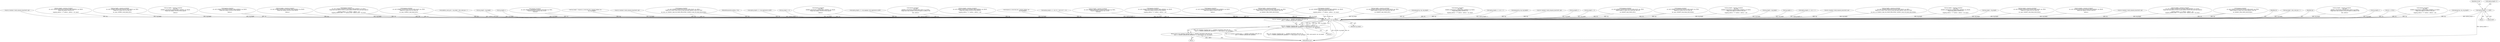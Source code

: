 digraph "0_libmodbus_5ccdf5ef79d742640355d1132fa9e2abc7fbaefc@array" {
"1000953" [label="(Call,rsp[rsp_length++] = 0xFF)"];
"1001378" [label="(Call,send_msg(ctx, rsp, rsp_length))"];
"1001365" [label="(Call,(ctx->backend->backend_type == _MODBUS_BACKEND_TYPE_RTU &&\n            slave == MODBUS_BROADCAST_ADDRESS) ? 0 : send_msg(ctx, rsp, rsp_length))"];
"1001364" [label="(Return,return (ctx->backend->backend_type == _MODBUS_BACKEND_TYPE_RTU &&\n            slave == MODBUS_BROADCAST_ADDRESS) ? 0 : send_msg(ctx, rsp, rsp_length);)"];
"1001378" [label="(Call,send_msg(ctx, rsp, rsp_length))"];
"1001382" [label="(MethodReturn,int)"];
"1001261" [label="(Call,ctx->backend->build_response_basis(&sft, rsp))"];
"1000455" [label="(Call,rsp_length = response_exception(\n                ctx, &sft, MODBUS_EXCEPTION_ILLEGAL_DATA_ADDRESS, rsp, FALSE,\n                \"Illegal data address 0x%0X in %s\n\",\n                mapping_address < 0 ? address : address + nb, name))"];
"1000275" [label="(Call,rsp_length = response_exception(\n                ctx, &sft, MODBUS_EXCEPTION_ILLEGAL_DATA_VALUE, rsp, TRUE,\n                \"Illegal nb of values %d in %s (max %d)\n\",\n                nb, name, MODBUS_MAX_READ_BITS))"];
"1000636" [label="(Call,rsp_length = response_exception(\n                ctx, &sft,\n                MODBUS_EXCEPTION_ILLEGAL_DATA_ADDRESS, rsp, FALSE,\n                \"Illegal data address 0x%0X in write_register\n\",\n                address))"];
"1001017" [label="(Call,response_exception(\n                ctx, &sft, MODBUS_EXCEPTION_ILLEGAL_DATA_ADDRESS, rsp, FALSE,\n                \"Illegal data address 0x%0X in write_register\n\",\n                address))"];
"1001015" [label="(Call,rsp_length = response_exception(\n                ctx, &sft, MODBUS_EXCEPTION_ILLEGAL_DATA_ADDRESS, rsp, FALSE,\n                \"Illegal data address 0x%0X in write_register\n\",\n                address))"];
"1001231" [label="(Call,response_exception(\n                ctx, &sft, MODBUS_EXCEPTION_ILLEGAL_DATA_ADDRESS, rsp, FALSE,\n                \"Illegal data read address 0x%0X or write address 0x%0X write_and_read_registers\n\",\n                mapping_address < 0 ? address : address + nb,\n                mapping_address_write < 0 ? address_write : address_write + nb_write))"];
"1000277" [label="(Call,response_exception(\n                ctx, &sft, MODBUS_EXCEPTION_ILLEGAL_DATA_VALUE, rsp, TRUE,\n                \"Illegal nb of values %d in %s (max %d)\n\",\n                nb, name, MODBUS_MAX_READ_BITS))"];
"1000968" [label="(Call,rsp[byte_count_pos] = rsp_length - byte_count_pos - 1)"];
"1000597" [label="(Call,rsp_length = req_length)"];
"1001341" [label="(Call,rsp_length++)"];
"1000934" [label="(Block,)"];
"1001381" [label="(Identifier,rsp_length)"];
"1001354" [label="(Call,response_exception(\n            ctx, &sft, MODBUS_EXCEPTION_ILLEGAL_FUNCTION, rsp, TRUE,\n            \"Unknown Modbus function code: 0x%0X\n\", function))"];
"1000342" [label="(Call,rsp_length = response_io_status(tab_bits, mapping_address, nb,\n                                            rsp, rsp_length))"];
"1000939" [label="(Call,ctx->backend->build_response_basis(&sft, rsp))"];
"1001191" [label="(Call,response_exception(\n                ctx, &sft, MODBUS_EXCEPTION_ILLEGAL_DATA_VALUE, rsp, TRUE,\n                \"Illegal nb of values (W%d, R%d) in write_and_read_registers (max W%d, R%d)\n\",\n                nb_write, nb, MODBUS_MAX_WR_WRITE_REGISTERS, MODBUS_MAX_WR_READ_REGISTERS))"];
"1000115" [label="(MethodParameterIn,modbus_t *ctx)"];
"1000513" [label="(Call,rsp[rsp_length++] = tab_registers[i] & 0xFF)"];
"1000929" [label="(Call,rsp_length += 4)"];
"1000638" [label="(Call,response_exception(\n                ctx, &sft,\n                MODBUS_EXCEPTION_ILLEGAL_DATA_ADDRESS, rsp, FALSE,\n                \"Illegal data address 0x%0X in write_register\n\",\n                address))"];
"1001338" [label="(Call,rsp[rsp_length++] = mb_mapping->tab_registers[i] & 0xFF)"];
"1000119" [label="(Block,)"];
"1001364" [label="(Return,return (ctx->backend->backend_type == _MODBUS_BACKEND_TYPE_RTU &&\n            slave == MODBUS_BROADCAST_ADDRESS) ? 0 : send_msg(ctx, rsp, rsp_length);)"];
"1000958" [label="(Literal,0xFF)"];
"1000604" [label="(Call,response_exception(\n                    ctx, &sft,\n                    MODBUS_EXCEPTION_ILLEGAL_DATA_VALUE, rsp, FALSE,\n                    \"Illegal data value 0x%0X in write_bit request at address %0X\n\",\n                    data, address))"];
"1000852" [label="(Call,rsp_length = response_exception(\n                ctx, &sft, MODBUS_EXCEPTION_ILLEGAL_DATA_ADDRESS, rsp, FALSE,\n                \"Illegal data address 0x%0X in write_registers\n\",\n                mapping_address < 0 ? address : address + nb))"];
"1000344" [label="(Call,response_io_status(tab_bits, mapping_address, nb,\n                                            rsp, rsp_length))"];
"1000327" [label="(Call,rsp[rsp_length++] = (nb / 8) + ((nb % 8) ? 1 : 0))"];
"1001352" [label="(Call,rsp_length = response_exception(\n            ctx, &sft, MODBUS_EXCEPTION_ILLEGAL_FUNCTION, rsp, TRUE,\n            \"Unknown Modbus function code: 0x%0X\n\", function))"];
"1000854" [label="(Call,response_exception(\n                ctx, &sft, MODBUS_EXCEPTION_ILLEGAL_DATA_ADDRESS, rsp, FALSE,\n                \"Illegal data address 0x%0X in write_registers\n\",\n                mapping_address < 0 ? address : address + nb))"];
"1000547" [label="(Call,response_exception(\n                ctx, &sft, MODBUS_EXCEPTION_ILLEGAL_DATA_ADDRESS, rsp, FALSE,\n                \"Illegal data address 0x%0X in write_bit\n\",\n                address))"];
"1000826" [label="(Call,rsp_length = response_exception(\n                 ctx, &sft, MODBUS_EXCEPTION_ILLEGAL_DATA_VALUE, rsp, TRUE,\n                 \"Illegal number of values %d in write_registers (max %d)\n\",\n                nb, MODBUS_MAX_WRITE_REGISTERS))"];
"1000457" [label="(Call,response_exception(\n                ctx, &sft, MODBUS_EXCEPTION_ILLEGAL_DATA_ADDRESS, rsp, FALSE,\n                \"Illegal data address 0x%0X in %s\n\",\n                mapping_address < 0 ? address : address + nb, name))"];
"1000960" [label="(Identifier,str_len)"];
"1000954" [label="(Call,rsp[rsp_length++])"];
"1000715" [label="(Call,rsp_length = response_exception(\n                ctx, &sft, MODBUS_EXCEPTION_ILLEGAL_DATA_VALUE, rsp, TRUE,\n                \"Illegal number of values %d in write_bits (max %d)\n\",\n                nb, MODBUS_MAX_WRITE_BITS))"];
"1000672" [label="(Call,memcpy(rsp, req, req_length))"];
"1000302" [label="(Call,response_exception(\n                ctx, &sft,\n                MODBUS_EXCEPTION_ILLEGAL_DATA_ADDRESS, rsp, FALSE,\n                \"Illegal data address 0x%0X in %s\n\",\n                mapping_address < 0 ? address : address + nb, name))"];
"1001265" [label="(Call,rsp[rsp_length++] = nb << 1)"];
"1000593" [label="(Call,memcpy(rsp, req, req_length))"];
"1000775" [label="(Call,ctx->backend->build_response_basis(&sft, rsp))"];
"1001268" [label="(Call,rsp_length++)"];
"1000787" [label="(Call,rsp_length += 4)"];
"1000717" [label="(Call,response_exception(\n                ctx, &sft, MODBUS_EXCEPTION_ILLEGAL_DATA_VALUE, rsp, TRUE,\n                \"Illegal number of values %d in write_bits (max %d)\n\",\n                nb, MODBUS_MAX_WRITE_BITS))"];
"1000432" [label="(Call,response_exception(\n                ctx, &sft, MODBUS_EXCEPTION_ILLEGAL_DATA_VALUE, rsp, TRUE,\n                \"Illegal nb of values %d in %s (max %d)\n\",\n                nb, name, MODBUS_MAX_READ_REGISTERS))"];
"1000741" [label="(Call,rsp_length = response_exception(\n                ctx, &sft,\n                MODBUS_EXCEPTION_ILLEGAL_DATA_ADDRESS, rsp, FALSE,\n                \"Illegal data address 0x%0X in write_bits\n\",\n                mapping_address < 0 ? address : address + nb))"];
"1000676" [label="(Call,rsp_length = req_length)"];
"1000516" [label="(Call,rsp_length++)"];
"1001365" [label="(Call,(ctx->backend->backend_type == _MODBUS_BACKEND_TYPE_RTU &&\n            slave == MODBUS_BROADCAST_ADDRESS) ? 0 : send_msg(ctx, rsp, rsp_length))"];
"1000483" [label="(Call,rsp[rsp_length++] = nb << 1)"];
"1001377" [label="(Literal,0)"];
"1001366" [label="(Call,ctx->backend->backend_type == _MODBUS_BACKEND_TYPE_RTU &&\n            slave == MODBUS_BROADCAST_ADDRESS)"];
"1000479" [label="(Call,ctx->backend->build_response_basis(&sft, rsp))"];
"1001189" [label="(Call,rsp_length = response_exception(\n                ctx, &sft, MODBUS_EXCEPTION_ILLEGAL_DATA_VALUE, rsp, TRUE,\n                \"Illegal nb of values (W%d, R%d) in write_and_read_registers (max W%d, R%d)\n\",\n                nb_write, nb, MODBUS_MAX_WR_WRITE_REGISTERS, MODBUS_MAX_WR_READ_REGISTERS))"];
"1000300" [label="(Call,rsp_length = response_exception(\n                ctx, &sft,\n                MODBUS_EXCEPTION_ILLEGAL_DATA_ADDRESS, rsp, FALSE,\n                \"Illegal data address 0x%0X in %s\n\",\n                mapping_address < 0 ? address : address + nb, name))"];
"1001088" [label="(Call,rsp_length = req_length)"];
"1000430" [label="(Call,rsp_length = response_exception(\n                ctx, &sft, MODBUS_EXCEPTION_ILLEGAL_DATA_VALUE, rsp, TRUE,\n                \"Illegal nb of values %d in %s (max %d)\n\",\n                nb, name, MODBUS_MAX_READ_REGISTERS))"];
"1000545" [label="(Call,rsp_length = response_exception(\n                ctx, &sft, MODBUS_EXCEPTION_ILLEGAL_DATA_ADDRESS, rsp, FALSE,\n                \"Illegal data address 0x%0X in write_bit\n\",\n                address))"];
"1000917" [label="(Call,ctx->backend->build_response_basis(&sft, rsp))"];
"1001229" [label="(Call,rsp_length = response_exception(\n                ctx, &sft, MODBUS_EXCEPTION_ILLEGAL_DATA_ADDRESS, rsp, FALSE,\n                \"Illegal data read address 0x%0X or write address 0x%0X write_and_read_registers\n\",\n                mapping_address < 0 ? address : address + nb,\n                mapping_address_write < 0 ? address_write : address_write + nb_write))"];
"1000828" [label="(Call,response_exception(\n                 ctx, &sft, MODBUS_EXCEPTION_ILLEGAL_DATA_VALUE, rsp, TRUE,\n                 \"Illegal number of values %d in write_registers (max %d)\n\",\n                nb, MODBUS_MAX_WRITE_REGISTERS))"];
"1001379" [label="(Identifier,ctx)"];
"1000972" [label="(Call,rsp_length - byte_count_pos - 1)"];
"1001380" [label="(Identifier,rsp)"];
"1000602" [label="(Call,rsp_length = response_exception(\n                    ctx, &sft,\n                    MODBUS_EXCEPTION_ILLEGAL_DATA_VALUE, rsp, FALSE,\n                    \"Illegal data value 0x%0X in write_bit request at address %0X\n\",\n                    data, address))"];
"1000486" [label="(Call,rsp_length++)"];
"1000131" [label="(Call,ctx == NULL)"];
"1000743" [label="(Call,response_exception(\n                ctx, &sft,\n                MODBUS_EXCEPTION_ILLEGAL_DATA_ADDRESS, rsp, FALSE,\n                \"Illegal data address 0x%0X in write_bits\n\",\n                mapping_address < 0 ? address : address + nb))"];
"1000953" [label="(Call,rsp[rsp_length++] = 0xFF)"];
"1001084" [label="(Call,memcpy(rsp, req, req_length))"];
"1000953" -> "1000934"  [label="AST: "];
"1000953" -> "1000958"  [label="CFG: "];
"1000954" -> "1000953"  [label="AST: "];
"1000958" -> "1000953"  [label="AST: "];
"1000960" -> "1000953"  [label="CFG: "];
"1000953" -> "1001382"  [label="DDG: rsp[rsp_length++]"];
"1000953" -> "1001378"  [label="DDG: rsp[rsp_length++]"];
"1001378" -> "1001365"  [label="AST: "];
"1001378" -> "1001381"  [label="CFG: "];
"1001379" -> "1001378"  [label="AST: "];
"1001380" -> "1001378"  [label="AST: "];
"1001381" -> "1001378"  [label="AST: "];
"1001365" -> "1001378"  [label="CFG: "];
"1001378" -> "1001382"  [label="DDG: rsp"];
"1001378" -> "1001382"  [label="DDG: rsp_length"];
"1001378" -> "1001382"  [label="DDG: ctx"];
"1001378" -> "1001365"  [label="DDG: ctx"];
"1001378" -> "1001365"  [label="DDG: rsp"];
"1001378" -> "1001365"  [label="DDG: rsp_length"];
"1001231" -> "1001378"  [label="DDG: ctx"];
"1001231" -> "1001378"  [label="DDG: rsp"];
"1001354" -> "1001378"  [label="DDG: ctx"];
"1001354" -> "1001378"  [label="DDG: rsp"];
"1000131" -> "1001378"  [label="DDG: ctx"];
"1001017" -> "1001378"  [label="DDG: ctx"];
"1001017" -> "1001378"  [label="DDG: rsp"];
"1000717" -> "1001378"  [label="DDG: ctx"];
"1000717" -> "1001378"  [label="DDG: rsp"];
"1000457" -> "1001378"  [label="DDG: ctx"];
"1000457" -> "1001378"  [label="DDG: rsp"];
"1000547" -> "1001378"  [label="DDG: ctx"];
"1000547" -> "1001378"  [label="DDG: rsp"];
"1001191" -> "1001378"  [label="DDG: ctx"];
"1001191" -> "1001378"  [label="DDG: rsp"];
"1000828" -> "1001378"  [label="DDG: ctx"];
"1000828" -> "1001378"  [label="DDG: rsp"];
"1000638" -> "1001378"  [label="DDG: ctx"];
"1000638" -> "1001378"  [label="DDG: rsp"];
"1000743" -> "1001378"  [label="DDG: ctx"];
"1000743" -> "1001378"  [label="DDG: rsp"];
"1000302" -> "1001378"  [label="DDG: ctx"];
"1000302" -> "1001378"  [label="DDG: rsp"];
"1000277" -> "1001378"  [label="DDG: ctx"];
"1000277" -> "1001378"  [label="DDG: rsp"];
"1000854" -> "1001378"  [label="DDG: ctx"];
"1000854" -> "1001378"  [label="DDG: rsp"];
"1000432" -> "1001378"  [label="DDG: ctx"];
"1000432" -> "1001378"  [label="DDG: rsp"];
"1000604" -> "1001378"  [label="DDG: ctx"];
"1000604" -> "1001378"  [label="DDG: rsp"];
"1000115" -> "1001378"  [label="DDG: ctx"];
"1001265" -> "1001378"  [label="DDG: rsp[rsp_length++]"];
"1000939" -> "1001378"  [label="DDG: rsp"];
"1000344" -> "1001378"  [label="DDG: rsp"];
"1000327" -> "1001378"  [label="DDG: rsp[rsp_length++]"];
"1001261" -> "1001378"  [label="DDG: rsp"];
"1000968" -> "1001378"  [label="DDG: rsp[byte_count_pos]"];
"1000513" -> "1001378"  [label="DDG: rsp[rsp_length++]"];
"1001084" -> "1001378"  [label="DDG: rsp"];
"1000593" -> "1001378"  [label="DDG: rsp"];
"1001338" -> "1001378"  [label="DDG: rsp[rsp_length++]"];
"1000672" -> "1001378"  [label="DDG: rsp"];
"1000483" -> "1001378"  [label="DDG: rsp[rsp_length++]"];
"1000479" -> "1001378"  [label="DDG: rsp"];
"1000775" -> "1001378"  [label="DDG: rsp"];
"1000917" -> "1001378"  [label="DDG: rsp"];
"1000741" -> "1001378"  [label="DDG: rsp_length"];
"1000715" -> "1001378"  [label="DDG: rsp_length"];
"1000597" -> "1001378"  [label="DDG: rsp_length"];
"1000342" -> "1001378"  [label="DDG: rsp_length"];
"1000852" -> "1001378"  [label="DDG: rsp_length"];
"1001352" -> "1001378"  [label="DDG: rsp_length"];
"1001015" -> "1001378"  [label="DDG: rsp_length"];
"1001189" -> "1001378"  [label="DDG: rsp_length"];
"1000300" -> "1001378"  [label="DDG: rsp_length"];
"1000430" -> "1001378"  [label="DDG: rsp_length"];
"1000275" -> "1001378"  [label="DDG: rsp_length"];
"1000929" -> "1001378"  [label="DDG: rsp_length"];
"1001268" -> "1001378"  [label="DDG: rsp_length"];
"1000602" -> "1001378"  [label="DDG: rsp_length"];
"1000516" -> "1001378"  [label="DDG: rsp_length"];
"1000486" -> "1001378"  [label="DDG: rsp_length"];
"1000455" -> "1001378"  [label="DDG: rsp_length"];
"1000826" -> "1001378"  [label="DDG: rsp_length"];
"1000787" -> "1001378"  [label="DDG: rsp_length"];
"1001341" -> "1001378"  [label="DDG: rsp_length"];
"1000676" -> "1001378"  [label="DDG: rsp_length"];
"1001229" -> "1001378"  [label="DDG: rsp_length"];
"1000636" -> "1001378"  [label="DDG: rsp_length"];
"1000545" -> "1001378"  [label="DDG: rsp_length"];
"1000972" -> "1001378"  [label="DDG: rsp_length"];
"1001088" -> "1001378"  [label="DDG: rsp_length"];
"1001365" -> "1001364"  [label="AST: "];
"1001365" -> "1001377"  [label="CFG: "];
"1001366" -> "1001365"  [label="AST: "];
"1001377" -> "1001365"  [label="AST: "];
"1001364" -> "1001365"  [label="CFG: "];
"1001365" -> "1001382"  [label="DDG: ctx->backend->backend_type == _MODBUS_BACKEND_TYPE_RTU &&\n            slave == MODBUS_BROADCAST_ADDRESS"];
"1001365" -> "1001382"  [label="DDG: (ctx->backend->backend_type == _MODBUS_BACKEND_TYPE_RTU &&\n            slave == MODBUS_BROADCAST_ADDRESS) ? 0 : send_msg(ctx, rsp, rsp_length)"];
"1001365" -> "1001382"  [label="DDG: send_msg(ctx, rsp, rsp_length)"];
"1001365" -> "1001364"  [label="DDG: (ctx->backend->backend_type == _MODBUS_BACKEND_TYPE_RTU &&\n            slave == MODBUS_BROADCAST_ADDRESS) ? 0 : send_msg(ctx, rsp, rsp_length)"];
"1001364" -> "1000119"  [label="AST: "];
"1001382" -> "1001364"  [label="CFG: "];
"1001364" -> "1001382"  [label="DDG: <RET>"];
}

